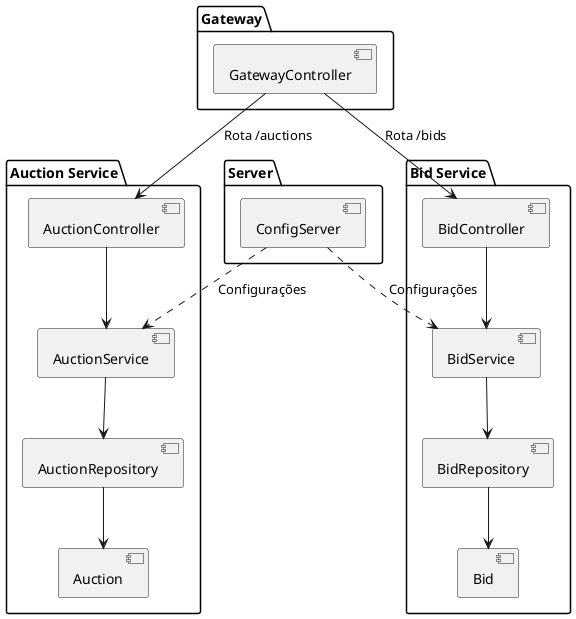 @startuml
package "Gateway" {
  [GatewayController]
}

package "Auction Service" {
  [AuctionController]
  [AuctionService]
  [AuctionRepository]
  [Auction]
}

package "Bid Service" {
  [BidController]
  [BidService]
  [BidRepository]
  [Bid]
}

package "Server" {
  [ConfigServer]
}

[GatewayController] --> [AuctionController] : Rota /auctions
[GatewayController] --> [BidController] : Rota /bids

[AuctionController] --> [AuctionService]
[AuctionService] --> [AuctionRepository]
[AuctionRepository] --> [Auction]

[BidController] --> [BidService]
[BidService] --> [BidRepository]
[BidRepository] --> [Bid]

[ConfigServer] ..> [AuctionService] : Configurações
[ConfigServer] ..> [BidService] : Configurações
@enduml
